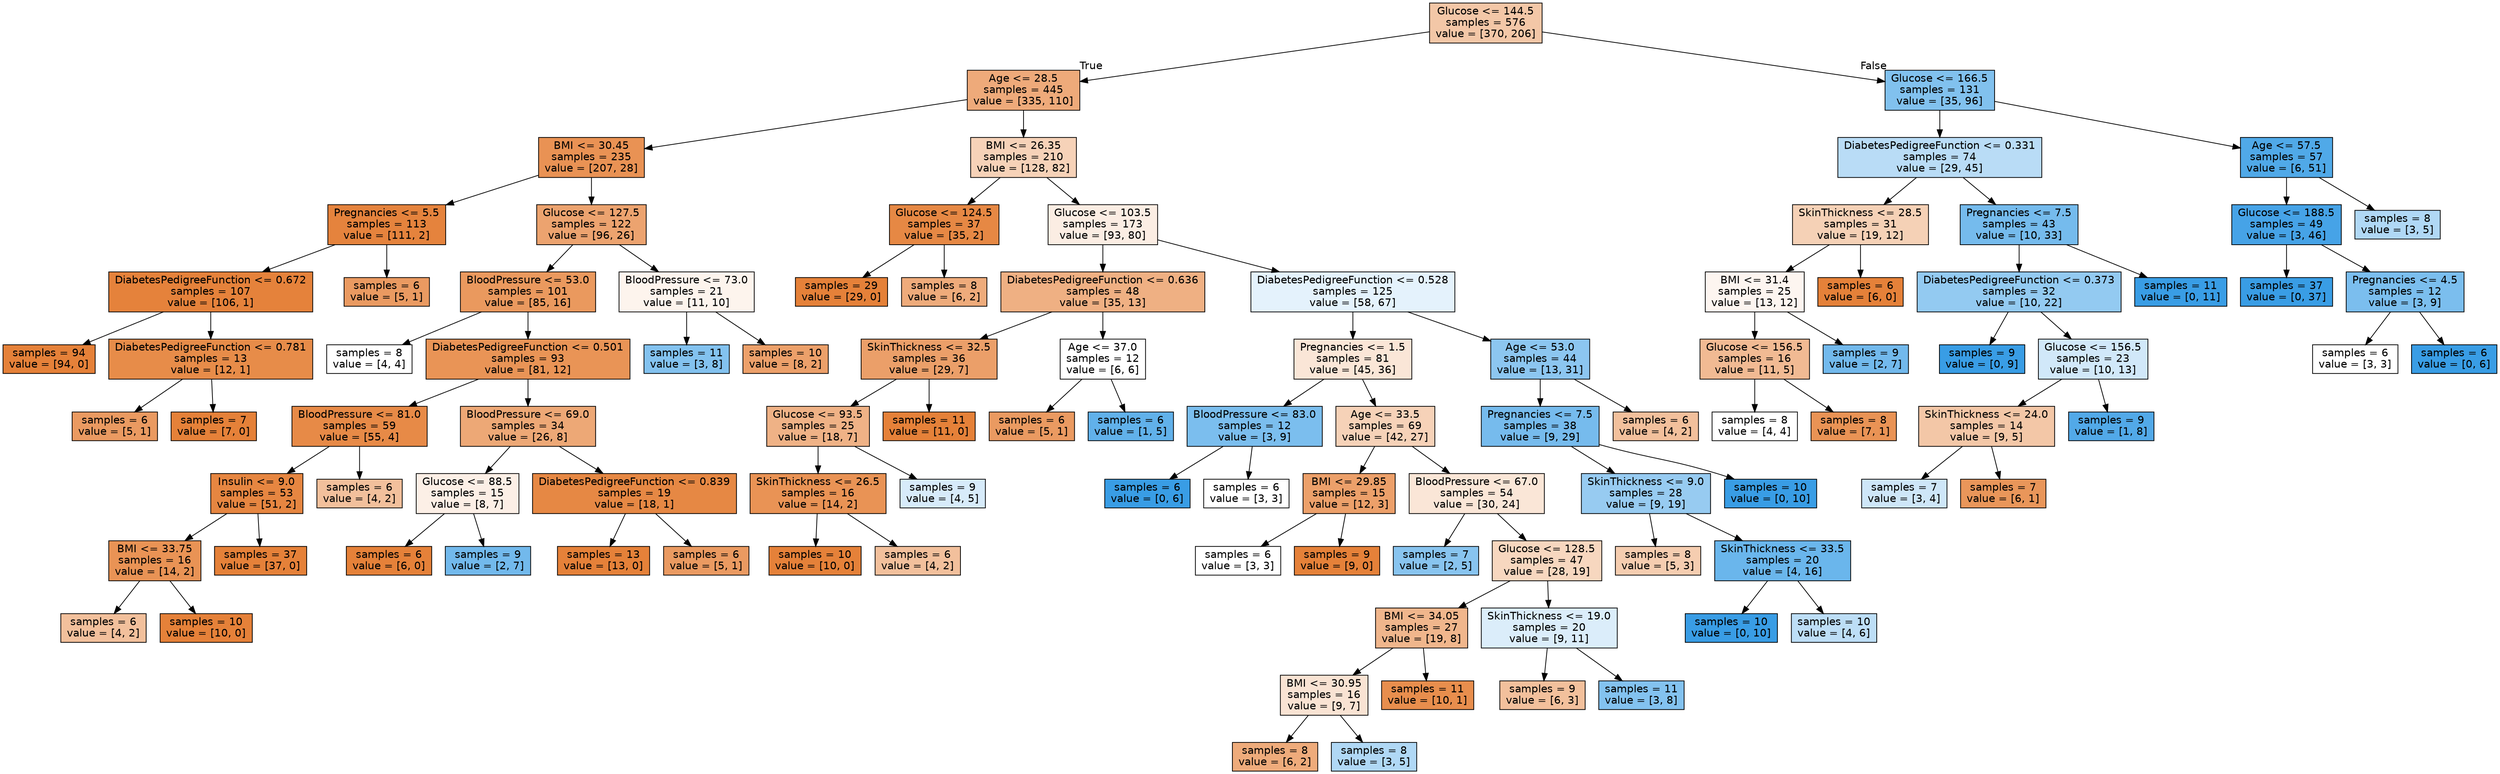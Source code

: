 digraph Tree {
node [shape=box, style="filled", color="black", fontname="helvetica"] ;
edge [fontname="helvetica"] ;
0 [label="Glucose <= 144.5\nsamples = 576\nvalue = [370, 206]", fillcolor="#f3c7a7"] ;
1 [label="Age <= 28.5\nsamples = 445\nvalue = [335, 110]", fillcolor="#eeaa7a"] ;
0 -> 1 [labeldistance=2.5, labelangle=45, headlabel="True"] ;
2 [label="BMI <= 30.45\nsamples = 235\nvalue = [207, 28]", fillcolor="#e99254"] ;
1 -> 2 ;
3 [label="Pregnancies <= 5.5\nsamples = 113\nvalue = [111, 2]", fillcolor="#e5833d"] ;
2 -> 3 ;
4 [label="DiabetesPedigreeFunction <= 0.672\nsamples = 107\nvalue = [106, 1]", fillcolor="#e5823b"] ;
3 -> 4 ;
5 [label="samples = 94\nvalue = [94, 0]", fillcolor="#e58139"] ;
4 -> 5 ;
6 [label="DiabetesPedigreeFunction <= 0.781\nsamples = 13\nvalue = [12, 1]", fillcolor="#e78c49"] ;
4 -> 6 ;
7 [label="samples = 6\nvalue = [5, 1]", fillcolor="#ea9a61"] ;
6 -> 7 ;
8 [label="samples = 7\nvalue = [7, 0]", fillcolor="#e58139"] ;
6 -> 8 ;
9 [label="samples = 6\nvalue = [5, 1]", fillcolor="#ea9a61"] ;
3 -> 9 ;
10 [label="Glucose <= 127.5\nsamples = 122\nvalue = [96, 26]", fillcolor="#eca36f"] ;
2 -> 10 ;
11 [label="BloodPressure <= 53.0\nsamples = 101\nvalue = [85, 16]", fillcolor="#ea995e"] ;
10 -> 11 ;
12 [label="samples = 8\nvalue = [4, 4]", fillcolor="#ffffff"] ;
11 -> 12 ;
13 [label="DiabetesPedigreeFunction <= 0.501\nsamples = 93\nvalue = [81, 12]", fillcolor="#e99456"] ;
11 -> 13 ;
14 [label="BloodPressure <= 81.0\nsamples = 59\nvalue = [55, 4]", fillcolor="#e78a47"] ;
13 -> 14 ;
15 [label="Insulin <= 9.0\nsamples = 53\nvalue = [51, 2]", fillcolor="#e68641"] ;
14 -> 15 ;
16 [label="BMI <= 33.75\nsamples = 16\nvalue = [14, 2]", fillcolor="#e99355"] ;
15 -> 16 ;
17 [label="samples = 6\nvalue = [4, 2]", fillcolor="#f2c09c"] ;
16 -> 17 ;
18 [label="samples = 10\nvalue = [10, 0]", fillcolor="#e58139"] ;
16 -> 18 ;
19 [label="samples = 37\nvalue = [37, 0]", fillcolor="#e58139"] ;
15 -> 19 ;
20 [label="samples = 6\nvalue = [4, 2]", fillcolor="#f2c09c"] ;
14 -> 20 ;
21 [label="BloodPressure <= 69.0\nsamples = 34\nvalue = [26, 8]", fillcolor="#eda876"] ;
13 -> 21 ;
22 [label="Glucose <= 88.5\nsamples = 15\nvalue = [8, 7]", fillcolor="#fcefe6"] ;
21 -> 22 ;
23 [label="samples = 6\nvalue = [6, 0]", fillcolor="#e58139"] ;
22 -> 23 ;
24 [label="samples = 9\nvalue = [2, 7]", fillcolor="#72b9ec"] ;
22 -> 24 ;
25 [label="DiabetesPedigreeFunction <= 0.839\nsamples = 19\nvalue = [18, 1]", fillcolor="#e68844"] ;
21 -> 25 ;
26 [label="samples = 13\nvalue = [13, 0]", fillcolor="#e58139"] ;
25 -> 26 ;
27 [label="samples = 6\nvalue = [5, 1]", fillcolor="#ea9a61"] ;
25 -> 27 ;
28 [label="BloodPressure <= 73.0\nsamples = 21\nvalue = [11, 10]", fillcolor="#fdf4ed"] ;
10 -> 28 ;
29 [label="samples = 11\nvalue = [3, 8]", fillcolor="#83c2ef"] ;
28 -> 29 ;
30 [label="samples = 10\nvalue = [8, 2]", fillcolor="#eca06a"] ;
28 -> 30 ;
31 [label="BMI <= 26.35\nsamples = 210\nvalue = [128, 82]", fillcolor="#f6d2b8"] ;
1 -> 31 ;
32 [label="Glucose <= 124.5\nsamples = 37\nvalue = [35, 2]", fillcolor="#e68844"] ;
31 -> 32 ;
33 [label="samples = 29\nvalue = [29, 0]", fillcolor="#e58139"] ;
32 -> 33 ;
34 [label="samples = 8\nvalue = [6, 2]", fillcolor="#eeab7b"] ;
32 -> 34 ;
35 [label="Glucose <= 103.5\nsamples = 173\nvalue = [93, 80]", fillcolor="#fbede3"] ;
31 -> 35 ;
36 [label="DiabetesPedigreeFunction <= 0.636\nsamples = 48\nvalue = [35, 13]", fillcolor="#efb083"] ;
35 -> 36 ;
37 [label="SkinThickness <= 32.5\nsamples = 36\nvalue = [29, 7]", fillcolor="#eb9f69"] ;
36 -> 37 ;
38 [label="Glucose <= 93.5\nsamples = 25\nvalue = [18, 7]", fillcolor="#efb286"] ;
37 -> 38 ;
39 [label="SkinThickness <= 26.5\nsamples = 16\nvalue = [14, 2]", fillcolor="#e99355"] ;
38 -> 39 ;
40 [label="samples = 10\nvalue = [10, 0]", fillcolor="#e58139"] ;
39 -> 40 ;
41 [label="samples = 6\nvalue = [4, 2]", fillcolor="#f2c09c"] ;
39 -> 41 ;
42 [label="samples = 9\nvalue = [4, 5]", fillcolor="#d7ebfa"] ;
38 -> 42 ;
43 [label="samples = 11\nvalue = [11, 0]", fillcolor="#e58139"] ;
37 -> 43 ;
44 [label="Age <= 37.0\nsamples = 12\nvalue = [6, 6]", fillcolor="#ffffff"] ;
36 -> 44 ;
45 [label="samples = 6\nvalue = [5, 1]", fillcolor="#ea9a61"] ;
44 -> 45 ;
46 [label="samples = 6\nvalue = [1, 5]", fillcolor="#61b1ea"] ;
44 -> 46 ;
47 [label="DiabetesPedigreeFunction <= 0.528\nsamples = 125\nvalue = [58, 67]", fillcolor="#e4f2fc"] ;
35 -> 47 ;
48 [label="Pregnancies <= 1.5\nsamples = 81\nvalue = [45, 36]", fillcolor="#fae6d7"] ;
47 -> 48 ;
49 [label="BloodPressure <= 83.0\nsamples = 12\nvalue = [3, 9]", fillcolor="#7bbeee"] ;
48 -> 49 ;
50 [label="samples = 6\nvalue = [0, 6]", fillcolor="#399de5"] ;
49 -> 50 ;
51 [label="samples = 6\nvalue = [3, 3]", fillcolor="#ffffff"] ;
49 -> 51 ;
52 [label="Age <= 33.5\nsamples = 69\nvalue = [42, 27]", fillcolor="#f6d2b8"] ;
48 -> 52 ;
53 [label="BMI <= 29.85\nsamples = 15\nvalue = [12, 3]", fillcolor="#eca06a"] ;
52 -> 53 ;
54 [label="samples = 6\nvalue = [3, 3]", fillcolor="#ffffff"] ;
53 -> 54 ;
55 [label="samples = 9\nvalue = [9, 0]", fillcolor="#e58139"] ;
53 -> 55 ;
56 [label="BloodPressure <= 67.0\nsamples = 54\nvalue = [30, 24]", fillcolor="#fae6d7"] ;
52 -> 56 ;
57 [label="samples = 7\nvalue = [2, 5]", fillcolor="#88c4ef"] ;
56 -> 57 ;
58 [label="Glucose <= 128.5\nsamples = 47\nvalue = [28, 19]", fillcolor="#f7d7bf"] ;
56 -> 58 ;
59 [label="BMI <= 34.05\nsamples = 27\nvalue = [19, 8]", fillcolor="#f0b68c"] ;
58 -> 59 ;
60 [label="BMI <= 30.95\nsamples = 16\nvalue = [9, 7]", fillcolor="#f9e3d3"] ;
59 -> 60 ;
61 [label="samples = 8\nvalue = [6, 2]", fillcolor="#eeab7b"] ;
60 -> 61 ;
62 [label="samples = 8\nvalue = [3, 5]", fillcolor="#b0d8f5"] ;
60 -> 62 ;
63 [label="samples = 11\nvalue = [10, 1]", fillcolor="#e88e4d"] ;
59 -> 63 ;
64 [label="SkinThickness <= 19.0\nsamples = 20\nvalue = [9, 11]", fillcolor="#dbedfa"] ;
58 -> 64 ;
65 [label="samples = 9\nvalue = [6, 3]", fillcolor="#f2c09c"] ;
64 -> 65 ;
66 [label="samples = 11\nvalue = [3, 8]", fillcolor="#83c2ef"] ;
64 -> 66 ;
67 [label="Age <= 53.0\nsamples = 44\nvalue = [13, 31]", fillcolor="#8cc6f0"] ;
47 -> 67 ;
68 [label="Pregnancies <= 7.5\nsamples = 38\nvalue = [9, 29]", fillcolor="#76bbed"] ;
67 -> 68 ;
69 [label="SkinThickness <= 9.0\nsamples = 28\nvalue = [9, 19]", fillcolor="#97cbf1"] ;
68 -> 69 ;
70 [label="samples = 8\nvalue = [5, 3]", fillcolor="#f5cdb0"] ;
69 -> 70 ;
71 [label="SkinThickness <= 33.5\nsamples = 20\nvalue = [4, 16]", fillcolor="#6ab6ec"] ;
69 -> 71 ;
72 [label="samples = 10\nvalue = [0, 10]", fillcolor="#399de5"] ;
71 -> 72 ;
73 [label="samples = 10\nvalue = [4, 6]", fillcolor="#bddef6"] ;
71 -> 73 ;
74 [label="samples = 10\nvalue = [0, 10]", fillcolor="#399de5"] ;
68 -> 74 ;
75 [label="samples = 6\nvalue = [4, 2]", fillcolor="#f2c09c"] ;
67 -> 75 ;
76 [label="Glucose <= 166.5\nsamples = 131\nvalue = [35, 96]", fillcolor="#81c1ee"] ;
0 -> 76 [labeldistance=2.5, labelangle=-45, headlabel="False"] ;
77 [label="DiabetesPedigreeFunction <= 0.331\nsamples = 74\nvalue = [29, 45]", fillcolor="#b9dcf6"] ;
76 -> 77 ;
78 [label="SkinThickness <= 28.5\nsamples = 31\nvalue = [19, 12]", fillcolor="#f5d1b6"] ;
77 -> 78 ;
79 [label="BMI <= 31.4\nsamples = 25\nvalue = [13, 12]", fillcolor="#fdf5f0"] ;
78 -> 79 ;
80 [label="Glucose <= 156.5\nsamples = 16\nvalue = [11, 5]", fillcolor="#f1ba93"] ;
79 -> 80 ;
81 [label="samples = 8\nvalue = [4, 4]", fillcolor="#ffffff"] ;
80 -> 81 ;
82 [label="samples = 8\nvalue = [7, 1]", fillcolor="#e99355"] ;
80 -> 82 ;
83 [label="samples = 9\nvalue = [2, 7]", fillcolor="#72b9ec"] ;
79 -> 83 ;
84 [label="samples = 6\nvalue = [6, 0]", fillcolor="#e58139"] ;
78 -> 84 ;
85 [label="Pregnancies <= 7.5\nsamples = 43\nvalue = [10, 33]", fillcolor="#75bbed"] ;
77 -> 85 ;
86 [label="DiabetesPedigreeFunction <= 0.373\nsamples = 32\nvalue = [10, 22]", fillcolor="#93caf1"] ;
85 -> 86 ;
87 [label="samples = 9\nvalue = [0, 9]", fillcolor="#399de5"] ;
86 -> 87 ;
88 [label="Glucose <= 156.5\nsamples = 23\nvalue = [10, 13]", fillcolor="#d1e8f9"] ;
86 -> 88 ;
89 [label="SkinThickness <= 24.0\nsamples = 14\nvalue = [9, 5]", fillcolor="#f3c7a7"] ;
88 -> 89 ;
90 [label="samples = 7\nvalue = [3, 4]", fillcolor="#cee6f8"] ;
89 -> 90 ;
91 [label="samples = 7\nvalue = [6, 1]", fillcolor="#e9965a"] ;
89 -> 91 ;
92 [label="samples = 9\nvalue = [1, 8]", fillcolor="#52a9e8"] ;
88 -> 92 ;
93 [label="samples = 11\nvalue = [0, 11]", fillcolor="#399de5"] ;
85 -> 93 ;
94 [label="Age <= 57.5\nsamples = 57\nvalue = [6, 51]", fillcolor="#50a9e8"] ;
76 -> 94 ;
95 [label="Glucose <= 188.5\nsamples = 49\nvalue = [3, 46]", fillcolor="#46a3e7"] ;
94 -> 95 ;
96 [label="samples = 37\nvalue = [0, 37]", fillcolor="#399de5"] ;
95 -> 96 ;
97 [label="Pregnancies <= 4.5\nsamples = 12\nvalue = [3, 9]", fillcolor="#7bbeee"] ;
95 -> 97 ;
98 [label="samples = 6\nvalue = [3, 3]", fillcolor="#ffffff"] ;
97 -> 98 ;
99 [label="samples = 6\nvalue = [0, 6]", fillcolor="#399de5"] ;
97 -> 99 ;
100 [label="samples = 8\nvalue = [3, 5]", fillcolor="#b0d8f5"] ;
94 -> 100 ;
}